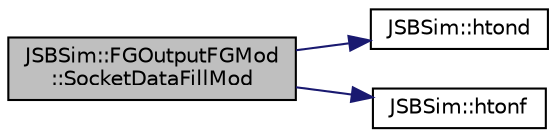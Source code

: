 digraph "JSBSim::FGOutputFGMod::SocketDataFillMod"
{
 // LATEX_PDF_SIZE
  edge [fontname="Helvetica",fontsize="10",labelfontname="Helvetica",labelfontsize="10"];
  node [fontname="Helvetica",fontsize="10",shape=record];
  rankdir="LR";
  Node1 [label="JSBSim::FGOutputFGMod\l::SocketDataFillMod",height=0.2,width=0.4,color="black", fillcolor="grey75", style="filled", fontcolor="black",tooltip=" "];
  Node1 -> Node2 [color="midnightblue",fontsize="10",style="solid",fontname="Helvetica"];
  Node2 [label="JSBSim::htond",height=0.2,width=0.4,color="black", fillcolor="white", style="filled",URL="$namespaceJSBSim.html#ab6882337193441890fcfe278bb477017",tooltip=" "];
  Node1 -> Node3 [color="midnightblue",fontsize="10",style="solid",fontname="Helvetica"];
  Node3 [label="JSBSim::htonf",height=0.2,width=0.4,color="black", fillcolor="white", style="filled",URL="$namespaceJSBSim.html#a58a71eded71ca91a73885e7024854c22",tooltip=" "];
}
